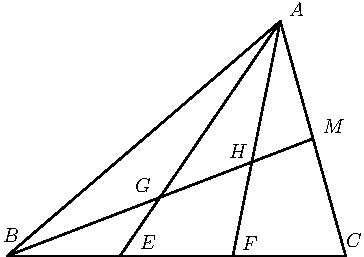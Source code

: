  /* Geogebra to Asymptote conversion, documentation at artofproblemsolving.com/Wiki go to User:Azjps/geogebra */
import graph; size(6.09079778014282cm); 
real labelscalefactor = 0.5; /* changes label-to-point distance */
pen dps = linewidth(0.7) + fontsize(10); defaultpen(dps); /* default pen style */ 
pen dotstyle = black; /* point style */ 
real xmin = -2.9907977801428194, xmax = 3.1, ymin = -2.993591127028377, ymax = 2.991422303960847;  /* image dimensions */

 /* draw figures */
draw((-2.52843622753421,-1.9661210101203501)--(1.6585044988659772,1.630024399057719), linewidth(0.8)); 
draw((1.6585044988659772,1.630024399057719)--(2.660287862851298,-1.9661210101203501), linewidth(0.8)); 
draw((-2.52843622753421,-1.9661210101203501)--(2.660287862851298,-1.9661210101203501), linewidth(0.8)); 
draw((-2.52843622753421,-1.9661210101203501)--(-0.7988615307390405,-1.9661210101203501), linewidth(0.8)); 
draw((-0.7988615307390405,-1.9661210101203501)--(0.9307131660561287,-1.9661210101203501), linewidth(0.8)); 
draw((1.6585044988659772,1.630024399057719)--(-0.7988615307390405,-1.9661210101203501), linewidth(0.8)); 
draw((1.6585044988659772,1.630024399057719)--(0.9307131660561287,-1.9661210101203501), linewidth(0.8)); 
draw((-2.52843622753421,-1.9661210101203501)--(2.1593961808586375,-0.16804830553131556), linewidth(0.8)); 
 /* dots and labels */
dot((-2.52843622753421,-1.9661210101203501),linewidth(1.pt) + dotstyle); 
label("$B$", (-2.631183239225012,-1.7863137396614521), NE * labelscalefactor); 
dot((2.660287862851298,-1.9661210101203501),linewidth(1.pt) + dotstyle); 
label("$C$", (2.6346011099285973,-1.8633739984295536), NE * labelscalefactor); 
dot((1.6585044988659772,1.630024399057719),linewidth(1.pt) + dotstyle); 
label("$A$", (1.7612515105567792,1.68139790490312), NE * labelscalefactor); 
dot((-0.7988615307390405,-1.9661210101203501),linewidth(1.pt) + dotstyle); 
label("$E$", (-0.5248694995635682,-1.8890607513522542), NE * labelscalefactor); 
dot((0.9307131660561287,-1.9661210101203501),linewidth(1.pt) + dotstyle); 
label("$F$", (1.0420224287211644,-1.9147475042749549), NE * labelscalefactor); 
dot((2.1593961808586375,-0.16804830553131556),linewidth(1.pt) + dotstyle); 
label("$M$", (2.2749865690107898,-0.11667479968591739), NE * labelscalefactor); 
dot((-0.18452002333778614,-1.0670846578258324),linewidth(1.pt) + dotstyle); 
label("$G$", (-0.6019297583316698,-1.015711151980436), NE * labelscalefactor); 
dot((1.2218296991800681,-0.5276628464491223),linewidth(1.pt) + dotstyle); 
label("$H$", (0.8365284053395601,-0.5019760935264254), NE * labelscalefactor); 
clip((xmin,ymin)--(xmin,ymax)--(xmax,ymax)--(xmax,ymin)--cycle); 
 /* end of picture */